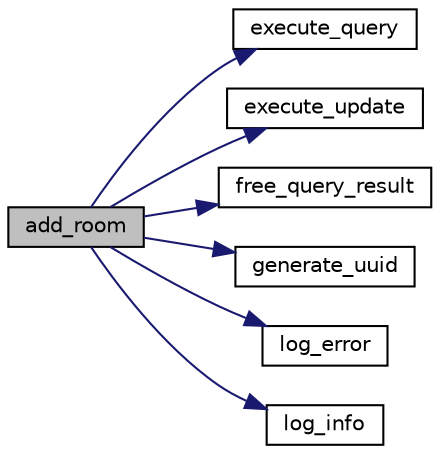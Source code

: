 digraph "add_room"
{
 // LATEX_PDF_SIZE
  edge [fontname="Helvetica",fontsize="10",labelfontname="Helvetica",labelfontsize="10"];
  node [fontname="Helvetica",fontsize="10",shape=record];
  rankdir="LR";
  Node1 [label="add_room",height=0.2,width=0.4,color="black", fillcolor="grey75", style="filled", fontcolor="black",tooltip=" "];
  Node1 -> Node2 [color="midnightblue",fontsize="10",style="solid",fontname="Helvetica"];
  Node2 [label="execute_query",height=0.2,width=0.4,color="black", fillcolor="white", style="filled",URL="$db__query_8c.html#ad6a50f994e852c3e41ca39df52927b8a",tooltip=" "];
  Node1 -> Node3 [color="midnightblue",fontsize="10",style="solid",fontname="Helvetica"];
  Node3 [label="execute_update",height=0.2,width=0.4,color="black", fillcolor="white", style="filled",URL="$db__query_8c.html#a8e8357f0e514181200d759cc87a3a088",tooltip=" "];
  Node1 -> Node4 [color="midnightblue",fontsize="10",style="solid",fontname="Helvetica"];
  Node4 [label="free_query_result",height=0.2,width=0.4,color="black", fillcolor="white", style="filled",URL="$db__query_8c.html#ad4c3a29daaeb7d4428edf4dbb111f1b5",tooltip=" "];
  Node1 -> Node5 [color="midnightblue",fontsize="10",style="solid",fontname="Helvetica"];
  Node5 [label="generate_uuid",height=0.2,width=0.4,color="black", fillcolor="white", style="filled",URL="$utils_8c.html#af5263e9c5ed8b07e92367144201731b2",tooltip="生成UUID字符串"];
  Node1 -> Node6 [color="midnightblue",fontsize="10",style="solid",fontname="Helvetica"];
  Node6 [label="log_error",height=0.2,width=0.4,color="black", fillcolor="white", style="filled",URL="$apartment_8c.html#a01de98826735d07d7d41604a2ced9a64",tooltip=" "];
  Node1 -> Node7 [color="midnightblue",fontsize="10",style="solid",fontname="Helvetica"];
  Node7 [label="log_info",height=0.2,width=0.4,color="black", fillcolor="white", style="filled",URL="$apartment_8c.html#ade762acc676da9bb7e589a8a1ac43424",tooltip=" "];
}
